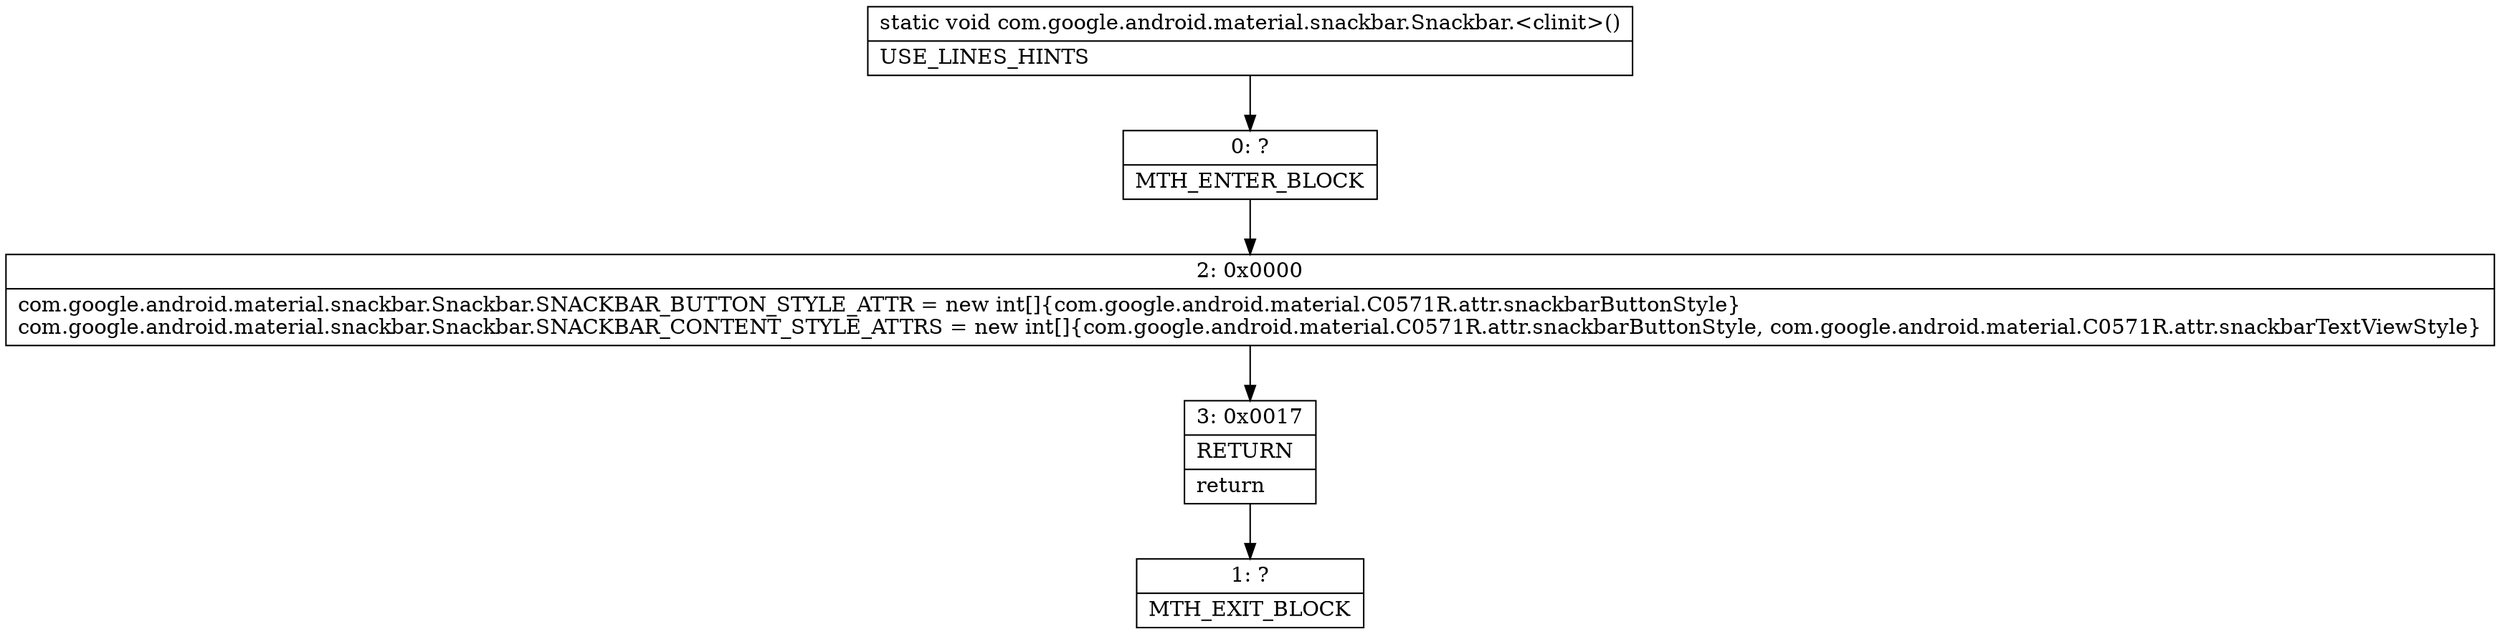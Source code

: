 digraph "CFG forcom.google.android.material.snackbar.Snackbar.\<clinit\>()V" {
Node_0 [shape=record,label="{0\:\ ?|MTH_ENTER_BLOCK\l}"];
Node_2 [shape=record,label="{2\:\ 0x0000|com.google.android.material.snackbar.Snackbar.SNACKBAR_BUTTON_STYLE_ATTR = new int[]\{com.google.android.material.C0571R.attr.snackbarButtonStyle\}\lcom.google.android.material.snackbar.Snackbar.SNACKBAR_CONTENT_STYLE_ATTRS = new int[]\{com.google.android.material.C0571R.attr.snackbarButtonStyle, com.google.android.material.C0571R.attr.snackbarTextViewStyle\}\l}"];
Node_3 [shape=record,label="{3\:\ 0x0017|RETURN\l|return\l}"];
Node_1 [shape=record,label="{1\:\ ?|MTH_EXIT_BLOCK\l}"];
MethodNode[shape=record,label="{static void com.google.android.material.snackbar.Snackbar.\<clinit\>()  | USE_LINES_HINTS\l}"];
MethodNode -> Node_0;Node_0 -> Node_2;
Node_2 -> Node_3;
Node_3 -> Node_1;
}

